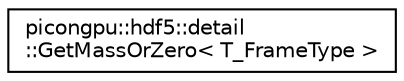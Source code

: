 digraph "Graphical Class Hierarchy"
{
 // LATEX_PDF_SIZE
  edge [fontname="Helvetica",fontsize="10",labelfontname="Helvetica",labelfontsize="10"];
  node [fontname="Helvetica",fontsize="10",shape=record];
  rankdir="LR";
  Node0 [label="picongpu::hdf5::detail\l::GetMassOrZero\< T_FrameType \>",height=0.2,width=0.4,color="black", fillcolor="white", style="filled",URL="$structpicongpu_1_1hdf5_1_1detail_1_1_get_mass_or_zero.html",tooltip=" "];
}
